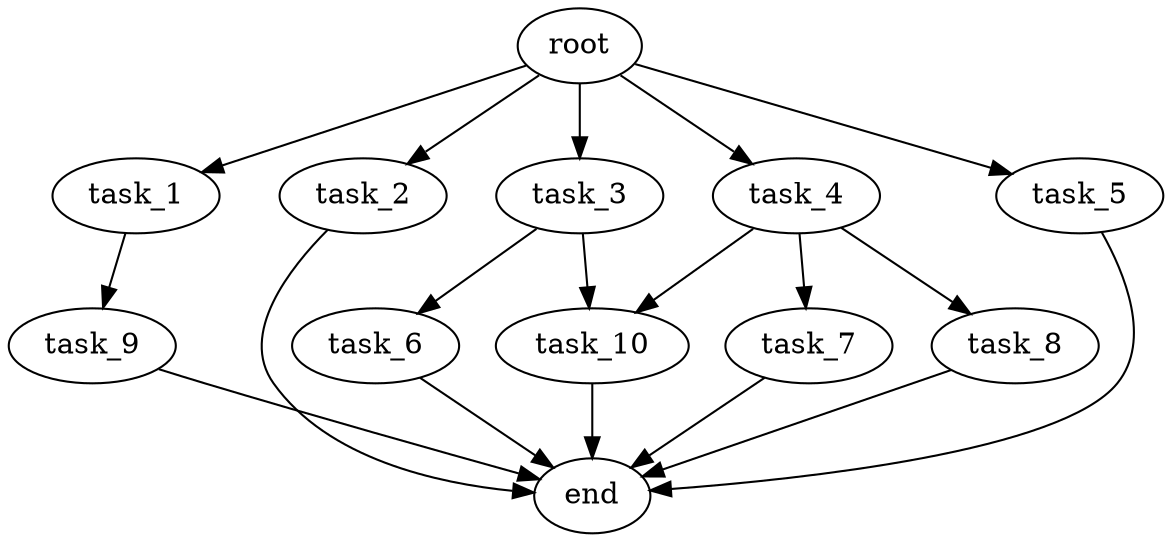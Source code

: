 digraph G {
  root [size="0.000000e+00"];
  task_1 [size="3.207331e+09"];
  task_2 [size="9.472842e+09"];
  task_3 [size="2.009314e+09"];
  task_4 [size="3.142519e+09"];
  task_5 [size="9.645782e+09"];
  task_6 [size="9.687283e+09"];
  task_7 [size="2.915190e+09"];
  task_8 [size="6.949883e+09"];
  task_9 [size="4.910582e+09"];
  task_10 [size="5.759217e+09"];
  end [size="0.000000e+00"];

  root -> task_1 [size="1.000000e-12"];
  root -> task_2 [size="1.000000e-12"];
  root -> task_3 [size="1.000000e-12"];
  root -> task_4 [size="1.000000e-12"];
  root -> task_5 [size="1.000000e-12"];
  task_1 -> task_9 [size="4.910582e+08"];
  task_2 -> end [size="1.000000e-12"];
  task_3 -> task_6 [size="9.687283e+08"];
  task_3 -> task_10 [size="2.879608e+08"];
  task_4 -> task_7 [size="2.915190e+08"];
  task_4 -> task_8 [size="6.949883e+08"];
  task_4 -> task_10 [size="2.879608e+08"];
  task_5 -> end [size="1.000000e-12"];
  task_6 -> end [size="1.000000e-12"];
  task_7 -> end [size="1.000000e-12"];
  task_8 -> end [size="1.000000e-12"];
  task_9 -> end [size="1.000000e-12"];
  task_10 -> end [size="1.000000e-12"];
}
